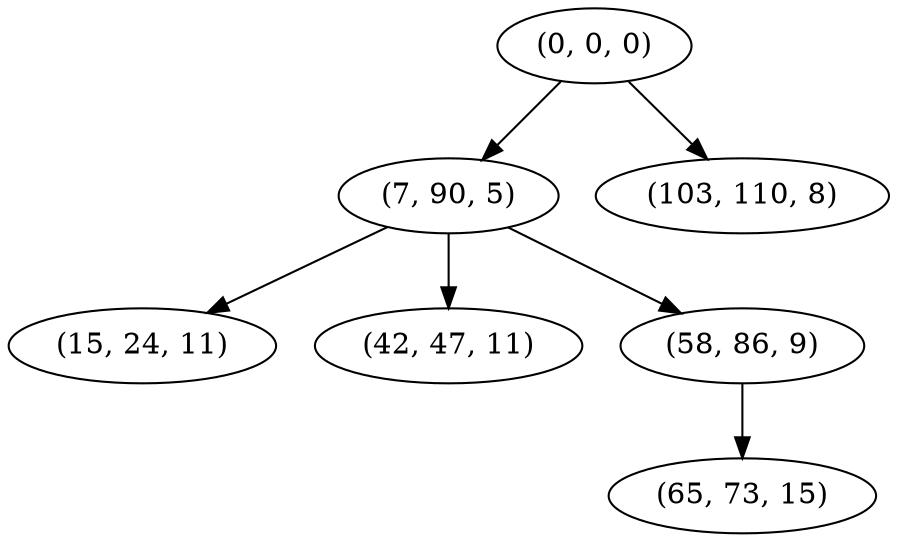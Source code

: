 digraph tree {
    "(0, 0, 0)";
    "(7, 90, 5)";
    "(15, 24, 11)";
    "(42, 47, 11)";
    "(58, 86, 9)";
    "(65, 73, 15)";
    "(103, 110, 8)";
    "(0, 0, 0)" -> "(7, 90, 5)";
    "(0, 0, 0)" -> "(103, 110, 8)";
    "(7, 90, 5)" -> "(15, 24, 11)";
    "(7, 90, 5)" -> "(42, 47, 11)";
    "(7, 90, 5)" -> "(58, 86, 9)";
    "(58, 86, 9)" -> "(65, 73, 15)";
}
